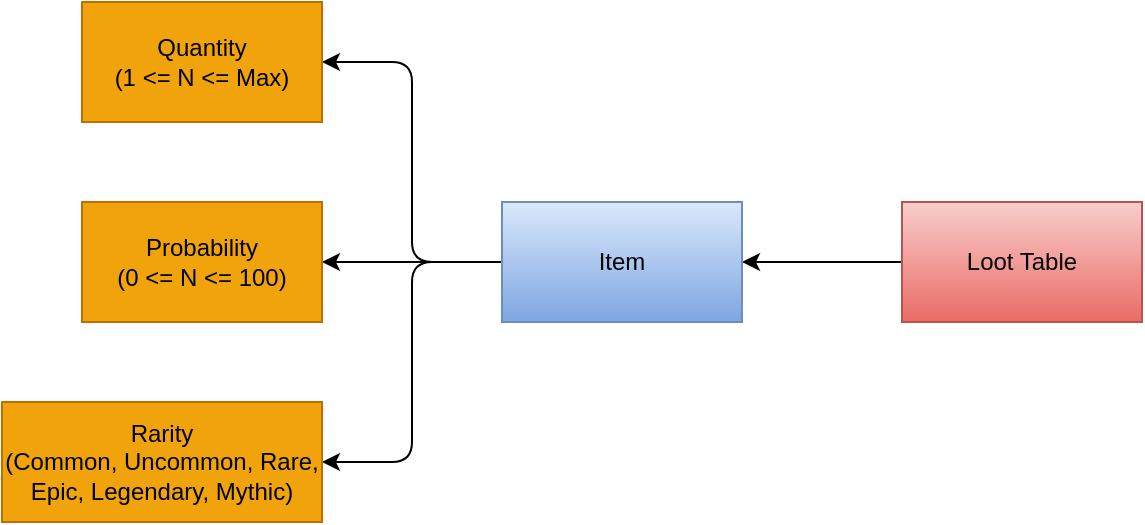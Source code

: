 <mxfile version="19.0.3" type="device" pages="3"><diagram id="VeECpcdVFP-rgJ38Uona" name="General"><mxGraphModel dx="1038" dy="659" grid="1" gridSize="10" guides="1" tooltips="1" connect="1" arrows="1" fold="1" page="1" pageScale="1" pageWidth="850" pageHeight="1100" math="0" shadow="0"><root><mxCell id="0"/><mxCell id="1" parent="0"/><mxCell id="A5wzHBf26oBnnfH6Ufrk-10" style="edgeStyle=orthogonalEdgeStyle;rounded=1;orthogonalLoop=1;jettySize=auto;html=1;entryX=1;entryY=0.5;entryDx=0;entryDy=0;" edge="1" parent="1" source="A5wzHBf26oBnnfH6Ufrk-1" target="A5wzHBf26oBnnfH6Ufrk-2"><mxGeometry relative="1" as="geometry"/></mxCell><mxCell id="A5wzHBf26oBnnfH6Ufrk-1" value="Loot Table" style="rounded=0;whiteSpace=wrap;html=1;fillColor=#f8cecc;gradientColor=#ea6b66;strokeColor=#b85450;" vertex="1" parent="1"><mxGeometry x="530" y="220" width="120" height="60" as="geometry"/></mxCell><mxCell id="A5wzHBf26oBnnfH6Ufrk-7" style="edgeStyle=orthogonalEdgeStyle;rounded=1;orthogonalLoop=1;jettySize=auto;html=1;entryX=1;entryY=0.5;entryDx=0;entryDy=0;" edge="1" parent="1" source="A5wzHBf26oBnnfH6Ufrk-2" target="A5wzHBf26oBnnfH6Ufrk-3"><mxGeometry relative="1" as="geometry"/></mxCell><mxCell id="A5wzHBf26oBnnfH6Ufrk-8" style="edgeStyle=orthogonalEdgeStyle;rounded=1;orthogonalLoop=1;jettySize=auto;html=1;entryX=1;entryY=0.5;entryDx=0;entryDy=0;" edge="1" parent="1" source="A5wzHBf26oBnnfH6Ufrk-2" target="A5wzHBf26oBnnfH6Ufrk-4"><mxGeometry relative="1" as="geometry"/></mxCell><mxCell id="A5wzHBf26oBnnfH6Ufrk-9" style="edgeStyle=orthogonalEdgeStyle;rounded=1;orthogonalLoop=1;jettySize=auto;html=1;entryX=1;entryY=0.5;entryDx=0;entryDy=0;" edge="1" parent="1" source="A5wzHBf26oBnnfH6Ufrk-2" target="A5wzHBf26oBnnfH6Ufrk-5"><mxGeometry relative="1" as="geometry"/></mxCell><mxCell id="A5wzHBf26oBnnfH6Ufrk-2" value="Item" style="rounded=0;whiteSpace=wrap;html=1;fillColor=#dae8fc;strokeColor=#6c8ebf;gradientColor=#7ea6e0;" vertex="1" parent="1"><mxGeometry x="330" y="220" width="120" height="60" as="geometry"/></mxCell><mxCell id="A5wzHBf26oBnnfH6Ufrk-5" value="Rarity&lt;br&gt;(Common, Uncommon, Rare, Epic, Legendary, Mythic)" style="rounded=0;whiteSpace=wrap;html=1;fillColor=#f0a30a;fontColor=#000000;strokeColor=#BD7000;" vertex="1" parent="1"><mxGeometry x="80" y="320" width="160" height="60" as="geometry"/></mxCell><mxCell id="A5wzHBf26oBnnfH6Ufrk-3" value="Quantity&lt;br&gt;(1 &amp;lt;= N &amp;lt;= Max)" style="rounded=0;whiteSpace=wrap;html=1;fillColor=#f0a30a;fontColor=#000000;strokeColor=#BD7000;" vertex="1" parent="1"><mxGeometry x="120" y="120" width="120" height="60" as="geometry"/></mxCell><mxCell id="A5wzHBf26oBnnfH6Ufrk-4" value="Probability&lt;br&gt;(0 &amp;lt;= N &amp;lt;= 100)" style="rounded=0;whiteSpace=wrap;html=1;fillColor=#f0a30a;fontColor=#000000;strokeColor=#BD7000;" vertex="1" parent="1"><mxGeometry x="120" y="220" width="120" height="60" as="geometry"/></mxCell></root></mxGraphModel></diagram><diagram id="U9zv32ApbBdDC7pxY2YT" name="DropItem"><mxGraphModel dx="1504" dy="775" grid="1" gridSize="10" guides="1" tooltips="1" connect="1" arrows="1" fold="1" page="1" pageScale="1" pageWidth="850" pageHeight="1100" math="0" shadow="0"><root><mxCell id="0"/><mxCell id="1" parent="0"/><mxCell id="nIhl-74V2BbeWxosQeDc-5" style="edgeStyle=orthogonalEdgeStyle;rounded=1;orthogonalLoop=1;jettySize=auto;html=1;" edge="1" parent="1" source="nIhl-74V2BbeWxosQeDc-3" target="nIhl-74V2BbeWxosQeDc-4"><mxGeometry relative="1" as="geometry"/></mxCell><mxCell id="nIhl-74V2BbeWxosQeDc-3" value="Start" style="ellipse;whiteSpace=wrap;html=1;" vertex="1" parent="1"><mxGeometry x="350" y="10" width="100" height="50" as="geometry"/></mxCell><mxCell id="nIhl-74V2BbeWxosQeDc-7" style="edgeStyle=orthogonalEdgeStyle;rounded=1;orthogonalLoop=1;jettySize=auto;html=1;entryX=0.5;entryY=0;entryDx=0;entryDy=0;" edge="1" parent="1" source="nIhl-74V2BbeWxosQeDc-4" target="nIhl-74V2BbeWxosQeDc-6"><mxGeometry relative="1" as="geometry"/></mxCell><mxCell id="nIhl-74V2BbeWxosQeDc-4" value="List&amp;lt;Item&amp;gt; ItemList" style="rounded=0;whiteSpace=wrap;html=1;" vertex="1" parent="1"><mxGeometry x="340" y="70" width="120" height="60" as="geometry"/></mxCell><mxCell id="nIhl-74V2BbeWxosQeDc-23" style="edgeStyle=orthogonalEdgeStyle;rounded=1;orthogonalLoop=1;jettySize=auto;html=1;entryX=0.5;entryY=0;entryDx=0;entryDy=0;" edge="1" parent="1" source="nIhl-74V2BbeWxosQeDc-6" target="nIhl-74V2BbeWxosQeDc-19"><mxGeometry relative="1" as="geometry"/></mxCell><mxCell id="nIhl-74V2BbeWxosQeDc-6" value="Generate Random Number(RN)&lt;br&gt;0 &amp;lt;= RN &amp;lt;= 100" style="rounded=0;whiteSpace=wrap;html=1;" vertex="1" parent="1"><mxGeometry x="340" y="160" width="120" height="60" as="geometry"/></mxCell><mxCell id="nIhl-74V2BbeWxosQeDc-16" style="edgeStyle=orthogonalEdgeStyle;rounded=1;orthogonalLoop=1;jettySize=auto;html=1;entryX=0.5;entryY=0;entryDx=0;entryDy=0;" edge="1" parent="1" source="nIhl-74V2BbeWxosQeDc-8" target="nIhl-74V2BbeWxosQeDc-10"><mxGeometry relative="1" as="geometry"/></mxCell><mxCell id="nIhl-74V2BbeWxosQeDc-34" style="edgeStyle=orthogonalEdgeStyle;rounded=1;orthogonalLoop=1;jettySize=auto;html=1;entryX=1;entryY=0.5;entryDx=0;entryDy=0;" edge="1" parent="1" source="nIhl-74V2BbeWxosQeDc-8" target="nIhl-74V2BbeWxosQeDc-19"><mxGeometry relative="1" as="geometry"><Array as="points"><mxPoint x="520" y="490"/><mxPoint x="520" y="280"/></Array></mxGeometry></mxCell><mxCell id="nIhl-74V2BbeWxosQeDc-8" value="RN &amp;lt;= Item(N).Drop Change" style="rhombus;whiteSpace=wrap;html=1;" vertex="1" parent="1"><mxGeometry x="307.5" y="440" width="185" height="100" as="geometry"/></mxCell><mxCell id="nIhl-74V2BbeWxosQeDc-17" style="edgeStyle=orthogonalEdgeStyle;rounded=1;orthogonalLoop=1;jettySize=auto;html=1;entryX=0.5;entryY=0;entryDx=0;entryDy=0;" edge="1" parent="1" source="nIhl-74V2BbeWxosQeDc-10" target="nIhl-74V2BbeWxosQeDc-15"><mxGeometry relative="1" as="geometry"/></mxCell><mxCell id="nIhl-74V2BbeWxosQeDc-10" value="Generate Random Number(N)&lt;br&gt;1 &amp;lt;= Min &amp;lt;= N &amp;lt;= Max" style="rounded=0;whiteSpace=wrap;html=1;" vertex="1" parent="1"><mxGeometry x="330" y="590" width="140" height="60" as="geometry"/></mxCell><mxCell id="nIhl-74V2BbeWxosQeDc-28" style="edgeStyle=orthogonalEdgeStyle;rounded=1;orthogonalLoop=1;jettySize=auto;html=1;" edge="1" parent="1" source="nIhl-74V2BbeWxosQeDc-15" target="nIhl-74V2BbeWxosQeDc-25"><mxGeometry relative="1" as="geometry"/></mxCell><mxCell id="nIhl-74V2BbeWxosQeDc-15" value="Spawn Item" style="rounded=0;whiteSpace=wrap;html=1;" vertex="1" parent="1"><mxGeometry x="340" y="690" width="120" height="60" as="geometry"/></mxCell><mxCell id="nIhl-74V2BbeWxosQeDc-18" value="True" style="text;html=1;align=center;verticalAlign=middle;resizable=0;points=[];autosize=1;strokeColor=none;fillColor=none;" vertex="1" parent="1"><mxGeometry x="400" y="550" width="40" height="20" as="geometry"/></mxCell><mxCell id="nIhl-74V2BbeWxosQeDc-22" style="edgeStyle=orthogonalEdgeStyle;rounded=1;orthogonalLoop=1;jettySize=auto;html=1;entryX=0.5;entryY=0;entryDx=0;entryDy=0;" edge="1" parent="1" source="nIhl-74V2BbeWxosQeDc-19" target="nIhl-74V2BbeWxosQeDc-20"><mxGeometry relative="1" as="geometry"/></mxCell><mxCell id="nIhl-74V2BbeWxosQeDc-19" value="Increase Counter" style="rounded=0;whiteSpace=wrap;html=1;" vertex="1" parent="1"><mxGeometry x="340" y="250" width="120" height="60" as="geometry"/></mxCell><mxCell id="nIhl-74V2BbeWxosQeDc-21" style="edgeStyle=orthogonalEdgeStyle;rounded=1;orthogonalLoop=1;jettySize=auto;html=1;entryX=0.5;entryY=0;entryDx=0;entryDy=0;" edge="1" parent="1" source="nIhl-74V2BbeWxosQeDc-20" target="nIhl-74V2BbeWxosQeDc-8"><mxGeometry relative="1" as="geometry"/></mxCell><mxCell id="nIhl-74V2BbeWxosQeDc-29" style="edgeStyle=orthogonalEdgeStyle;rounded=1;orthogonalLoop=1;jettySize=auto;html=1;entryX=0;entryY=0.5;entryDx=0;entryDy=0;" edge="1" parent="1" source="nIhl-74V2BbeWxosQeDc-20" target="nIhl-74V2BbeWxosQeDc-25"><mxGeometry relative="1" as="geometry"><Array as="points"><mxPoint x="260" y="370"/><mxPoint x="260" y="810"/></Array></mxGeometry></mxCell><mxCell id="nIhl-74V2BbeWxosQeDc-20" value="Counter &amp;lt;= N" style="rhombus;whiteSpace=wrap;html=1;" vertex="1" parent="1"><mxGeometry x="325" y="330" width="150" height="80" as="geometry"/></mxCell><mxCell id="nIhl-74V2BbeWxosQeDc-25" value="End" style="ellipse;whiteSpace=wrap;html=1;" vertex="1" parent="1"><mxGeometry x="350" y="780" width="100" height="60" as="geometry"/></mxCell><mxCell id="nIhl-74V2BbeWxosQeDc-30" value="False" style="text;html=1;align=center;verticalAlign=middle;resizable=0;points=[];autosize=1;strokeColor=none;fillColor=none;" vertex="1" parent="1"><mxGeometry x="267.5" y="340" width="40" height="20" as="geometry"/></mxCell><mxCell id="nIhl-74V2BbeWxosQeDc-31" value="True" style="text;html=1;align=center;verticalAlign=middle;resizable=0;points=[];autosize=1;strokeColor=none;fillColor=none;" vertex="1" parent="1"><mxGeometry x="400" y="410" width="40" height="20" as="geometry"/></mxCell><mxCell id="nIhl-74V2BbeWxosQeDc-33" value="False" style="text;html=1;align=center;verticalAlign=middle;resizable=0;points=[];autosize=1;strokeColor=none;fillColor=none;" vertex="1" parent="1"><mxGeometry x="475" y="460" width="40" height="20" as="geometry"/></mxCell></root></mxGraphModel></diagram><diagram id="qB-jtVV5hhix_ygtRiL0" name="Item"><mxGraphModel dx="1038" dy="659" grid="1" gridSize="10" guides="1" tooltips="1" connect="1" arrows="1" fold="1" page="1" pageScale="1" pageWidth="850" pageHeight="1100" math="0" shadow="0"><root><mxCell id="0"/><mxCell id="1" parent="0"/><mxCell id="EbwrwBEVYdS86_w8fIsQ-1" value="Item: ScriptableObject" style="swimlane;fontStyle=1;align=center;verticalAlign=top;childLayout=stackLayout;horizontal=1;startSize=26;horizontalStack=0;resizeParent=1;resizeParentMax=0;resizeLast=0;collapsible=1;marginBottom=0;fillColor=#f8cecc;gradientColor=#ea6b66;strokeColor=#b85450;" vertex="1" parent="1"><mxGeometry x="320" y="30" width="160" height="144" as="geometry"/></mxCell><mxCell id="EbwrwBEVYdS86_w8fIsQ-2" value="+ prefab : GameObject&#10;+ description: string&#10;+ rarity: Rarity&#10;+ probabilty: uint" style="text;strokeColor=none;fillColor=none;align=left;verticalAlign=top;spacingLeft=4;spacingRight=4;overflow=hidden;rotatable=0;points=[[0,0.5],[1,0.5]];portConstraint=eastwest;" vertex="1" parent="EbwrwBEVYdS86_w8fIsQ-1"><mxGeometry y="26" width="160" height="84" as="geometry"/></mxCell><mxCell id="EbwrwBEVYdS86_w8fIsQ-3" value="" style="line;strokeWidth=1;fillColor=none;align=left;verticalAlign=middle;spacingTop=-1;spacingLeft=3;spacingRight=3;rotatable=0;labelPosition=right;points=[];portConstraint=eastwest;" vertex="1" parent="EbwrwBEVYdS86_w8fIsQ-1"><mxGeometry y="110" width="160" height="8" as="geometry"/></mxCell><mxCell id="EbwrwBEVYdS86_w8fIsQ-4" value="TBD" style="text;strokeColor=none;fillColor=none;align=left;verticalAlign=top;spacingLeft=4;spacingRight=4;overflow=hidden;rotatable=0;points=[[0,0.5],[1,0.5]];portConstraint=eastwest;" vertex="1" parent="EbwrwBEVYdS86_w8fIsQ-1"><mxGeometry y="118" width="160" height="26" as="geometry"/></mxCell><mxCell id="EbwrwBEVYdS86_w8fIsQ-5" value="Weapon: Item" style="swimlane;fontStyle=1;align=center;verticalAlign=top;childLayout=stackLayout;horizontal=1;startSize=26;horizontalStack=0;resizeParent=1;resizeParentMax=0;resizeLast=0;collapsible=1;marginBottom=0;fillColor=#f5f5f5;gradientColor=#b3b3b3;strokeColor=#666666;" vertex="1" parent="1"><mxGeometry x="80" y="240" width="160" height="104" as="geometry"/></mxCell><mxCell id="EbwrwBEVYdS86_w8fIsQ-6" value="+ damage: uint" style="text;strokeColor=none;fillColor=none;align=left;verticalAlign=top;spacingLeft=4;spacingRight=4;overflow=hidden;rotatable=0;points=[[0,0.5],[1,0.5]];portConstraint=eastwest;" vertex="1" parent="EbwrwBEVYdS86_w8fIsQ-5"><mxGeometry y="26" width="160" height="44" as="geometry"/></mxCell><mxCell id="EbwrwBEVYdS86_w8fIsQ-7" value="" style="line;strokeWidth=1;fillColor=none;align=left;verticalAlign=middle;spacingTop=-1;spacingLeft=3;spacingRight=3;rotatable=0;labelPosition=right;points=[];portConstraint=eastwest;" vertex="1" parent="EbwrwBEVYdS86_w8fIsQ-5"><mxGeometry y="70" width="160" height="8" as="geometry"/></mxCell><mxCell id="EbwrwBEVYdS86_w8fIsQ-8" value="TBD" style="text;strokeColor=none;fillColor=none;align=left;verticalAlign=top;spacingLeft=4;spacingRight=4;overflow=hidden;rotatable=0;points=[[0,0.5],[1,0.5]];portConstraint=eastwest;" vertex="1" parent="EbwrwBEVYdS86_w8fIsQ-5"><mxGeometry y="78" width="160" height="26" as="geometry"/></mxCell><mxCell id="EbwrwBEVYdS86_w8fIsQ-9" value="Armor: Item" style="swimlane;fontStyle=1;align=center;verticalAlign=top;childLayout=stackLayout;horizontal=1;startSize=26;horizontalStack=0;resizeParent=1;resizeParentMax=0;resizeLast=0;collapsible=1;marginBottom=0;fillColor=#f5f5f5;gradientColor=#b3b3b3;strokeColor=#666666;" vertex="1" parent="1"><mxGeometry x="330" y="240" width="160" height="104" as="geometry"/></mxCell><mxCell id="EbwrwBEVYdS86_w8fIsQ-10" value="+ defense: uint" style="text;strokeColor=none;fillColor=none;align=left;verticalAlign=top;spacingLeft=4;spacingRight=4;overflow=hidden;rotatable=0;points=[[0,0.5],[1,0.5]];portConstraint=eastwest;" vertex="1" parent="EbwrwBEVYdS86_w8fIsQ-9"><mxGeometry y="26" width="160" height="44" as="geometry"/></mxCell><mxCell id="EbwrwBEVYdS86_w8fIsQ-11" value="" style="line;strokeWidth=1;fillColor=none;align=left;verticalAlign=middle;spacingTop=-1;spacingLeft=3;spacingRight=3;rotatable=0;labelPosition=right;points=[];portConstraint=eastwest;" vertex="1" parent="EbwrwBEVYdS86_w8fIsQ-9"><mxGeometry y="70" width="160" height="8" as="geometry"/></mxCell><mxCell id="EbwrwBEVYdS86_w8fIsQ-12" value="TBD" style="text;strokeColor=none;fillColor=none;align=left;verticalAlign=top;spacingLeft=4;spacingRight=4;overflow=hidden;rotatable=0;points=[[0,0.5],[1,0.5]];portConstraint=eastwest;" vertex="1" parent="EbwrwBEVYdS86_w8fIsQ-9"><mxGeometry y="78" width="160" height="26" as="geometry"/></mxCell><mxCell id="EbwrwBEVYdS86_w8fIsQ-13" value="Potion: Item" style="swimlane;fontStyle=1;align=center;verticalAlign=top;childLayout=stackLayout;horizontal=1;startSize=26;horizontalStack=0;resizeParent=1;resizeParentMax=0;resizeLast=0;collapsible=1;marginBottom=0;fillColor=#f5f5f5;gradientColor=#b3b3b3;strokeColor=#666666;" vertex="1" parent="1"><mxGeometry x="560" y="240" width="160" height="104" as="geometry"/></mxCell><mxCell id="EbwrwBEVYdS86_w8fIsQ-14" value="+ health: uint&#10;+ mana: uint" style="text;strokeColor=none;fillColor=none;align=left;verticalAlign=top;spacingLeft=4;spacingRight=4;overflow=hidden;rotatable=0;points=[[0,0.5],[1,0.5]];portConstraint=eastwest;" vertex="1" parent="EbwrwBEVYdS86_w8fIsQ-13"><mxGeometry y="26" width="160" height="44" as="geometry"/></mxCell><mxCell id="EbwrwBEVYdS86_w8fIsQ-15" value="" style="line;strokeWidth=1;fillColor=none;align=left;verticalAlign=middle;spacingTop=-1;spacingLeft=3;spacingRight=3;rotatable=0;labelPosition=right;points=[];portConstraint=eastwest;" vertex="1" parent="EbwrwBEVYdS86_w8fIsQ-13"><mxGeometry y="70" width="160" height="8" as="geometry"/></mxCell><mxCell id="EbwrwBEVYdS86_w8fIsQ-16" value="TBD" style="text;strokeColor=none;fillColor=none;align=left;verticalAlign=top;spacingLeft=4;spacingRight=4;overflow=hidden;rotatable=0;points=[[0,0.5],[1,0.5]];portConstraint=eastwest;" vertex="1" parent="EbwrwBEVYdS86_w8fIsQ-13"><mxGeometry y="78" width="160" height="26" as="geometry"/></mxCell><mxCell id="EbwrwBEVYdS86_w8fIsQ-24" value="" style="endArrow=none;html=1;edgeStyle=orthogonalEdgeStyle;rounded=1;entryX=0.5;entryY=0;entryDx=0;entryDy=0;exitX=0;exitY=0.5;exitDx=0;exitDy=0;" edge="1" parent="1" source="EbwrwBEVYdS86_w8fIsQ-2" target="EbwrwBEVYdS86_w8fIsQ-5"><mxGeometry relative="1" as="geometry"><mxPoint x="140" y="130" as="sourcePoint"/><mxPoint x="380" y="340" as="targetPoint"/></mxGeometry></mxCell><mxCell id="EbwrwBEVYdS86_w8fIsQ-25" value="parent" style="edgeLabel;resizable=0;html=1;align=left;verticalAlign=bottom;" connectable="0" vertex="1" parent="EbwrwBEVYdS86_w8fIsQ-24"><mxGeometry x="-1" relative="1" as="geometry"><mxPoint x="-40" as="offset"/></mxGeometry></mxCell><mxCell id="EbwrwBEVYdS86_w8fIsQ-26" value="child" style="edgeLabel;resizable=0;html=1;align=right;verticalAlign=bottom;" connectable="0" vertex="1" parent="EbwrwBEVYdS86_w8fIsQ-24"><mxGeometry x="1" relative="1" as="geometry"/></mxCell><mxCell id="EbwrwBEVYdS86_w8fIsQ-27" value="" style="endArrow=none;html=1;edgeStyle=orthogonalEdgeStyle;rounded=1;exitX=0.497;exitY=1.062;exitDx=0;exitDy=0;exitPerimeter=0;" edge="1" parent="1" source="EbwrwBEVYdS86_w8fIsQ-4" target="EbwrwBEVYdS86_w8fIsQ-9"><mxGeometry relative="1" as="geometry"><mxPoint x="500" y="170" as="sourcePoint"/><mxPoint x="380" y="340" as="targetPoint"/><Array as="points"><mxPoint x="400" y="297"/><mxPoint x="390" y="297"/></Array></mxGeometry></mxCell><mxCell id="EbwrwBEVYdS86_w8fIsQ-28" value="parent" style="edgeLabel;resizable=0;html=1;align=left;verticalAlign=bottom;" connectable="0" vertex="1" parent="EbwrwBEVYdS86_w8fIsQ-27"><mxGeometry x="-1" relative="1" as="geometry"><mxPoint x="-40" y="20" as="offset"/></mxGeometry></mxCell><mxCell id="EbwrwBEVYdS86_w8fIsQ-29" value="child" style="edgeLabel;resizable=0;html=1;align=right;verticalAlign=bottom;" connectable="0" vertex="1" parent="EbwrwBEVYdS86_w8fIsQ-27"><mxGeometry x="1" relative="1" as="geometry"><mxPoint x="-10" as="offset"/></mxGeometry></mxCell><mxCell id="EbwrwBEVYdS86_w8fIsQ-30" value="" style="endArrow=none;html=1;edgeStyle=orthogonalEdgeStyle;rounded=1;exitX=1;exitY=0.5;exitDx=0;exitDy=0;entryX=0.5;entryY=0;entryDx=0;entryDy=0;" edge="1" parent="1" source="EbwrwBEVYdS86_w8fIsQ-2" target="EbwrwBEVYdS86_w8fIsQ-13"><mxGeometry relative="1" as="geometry"><mxPoint x="220" y="340" as="sourcePoint"/><mxPoint x="380" y="340" as="targetPoint"/></mxGeometry></mxCell><mxCell id="EbwrwBEVYdS86_w8fIsQ-31" value="parent" style="edgeLabel;resizable=0;html=1;align=left;verticalAlign=bottom;" connectable="0" vertex="1" parent="EbwrwBEVYdS86_w8fIsQ-30"><mxGeometry x="-1" relative="1" as="geometry"/></mxCell><mxCell id="EbwrwBEVYdS86_w8fIsQ-32" value="child" style="edgeLabel;resizable=0;html=1;align=right;verticalAlign=bottom;" connectable="0" vertex="1" parent="EbwrwBEVYdS86_w8fIsQ-30"><mxGeometry x="1" relative="1" as="geometry"/></mxCell></root></mxGraphModel></diagram></mxfile>